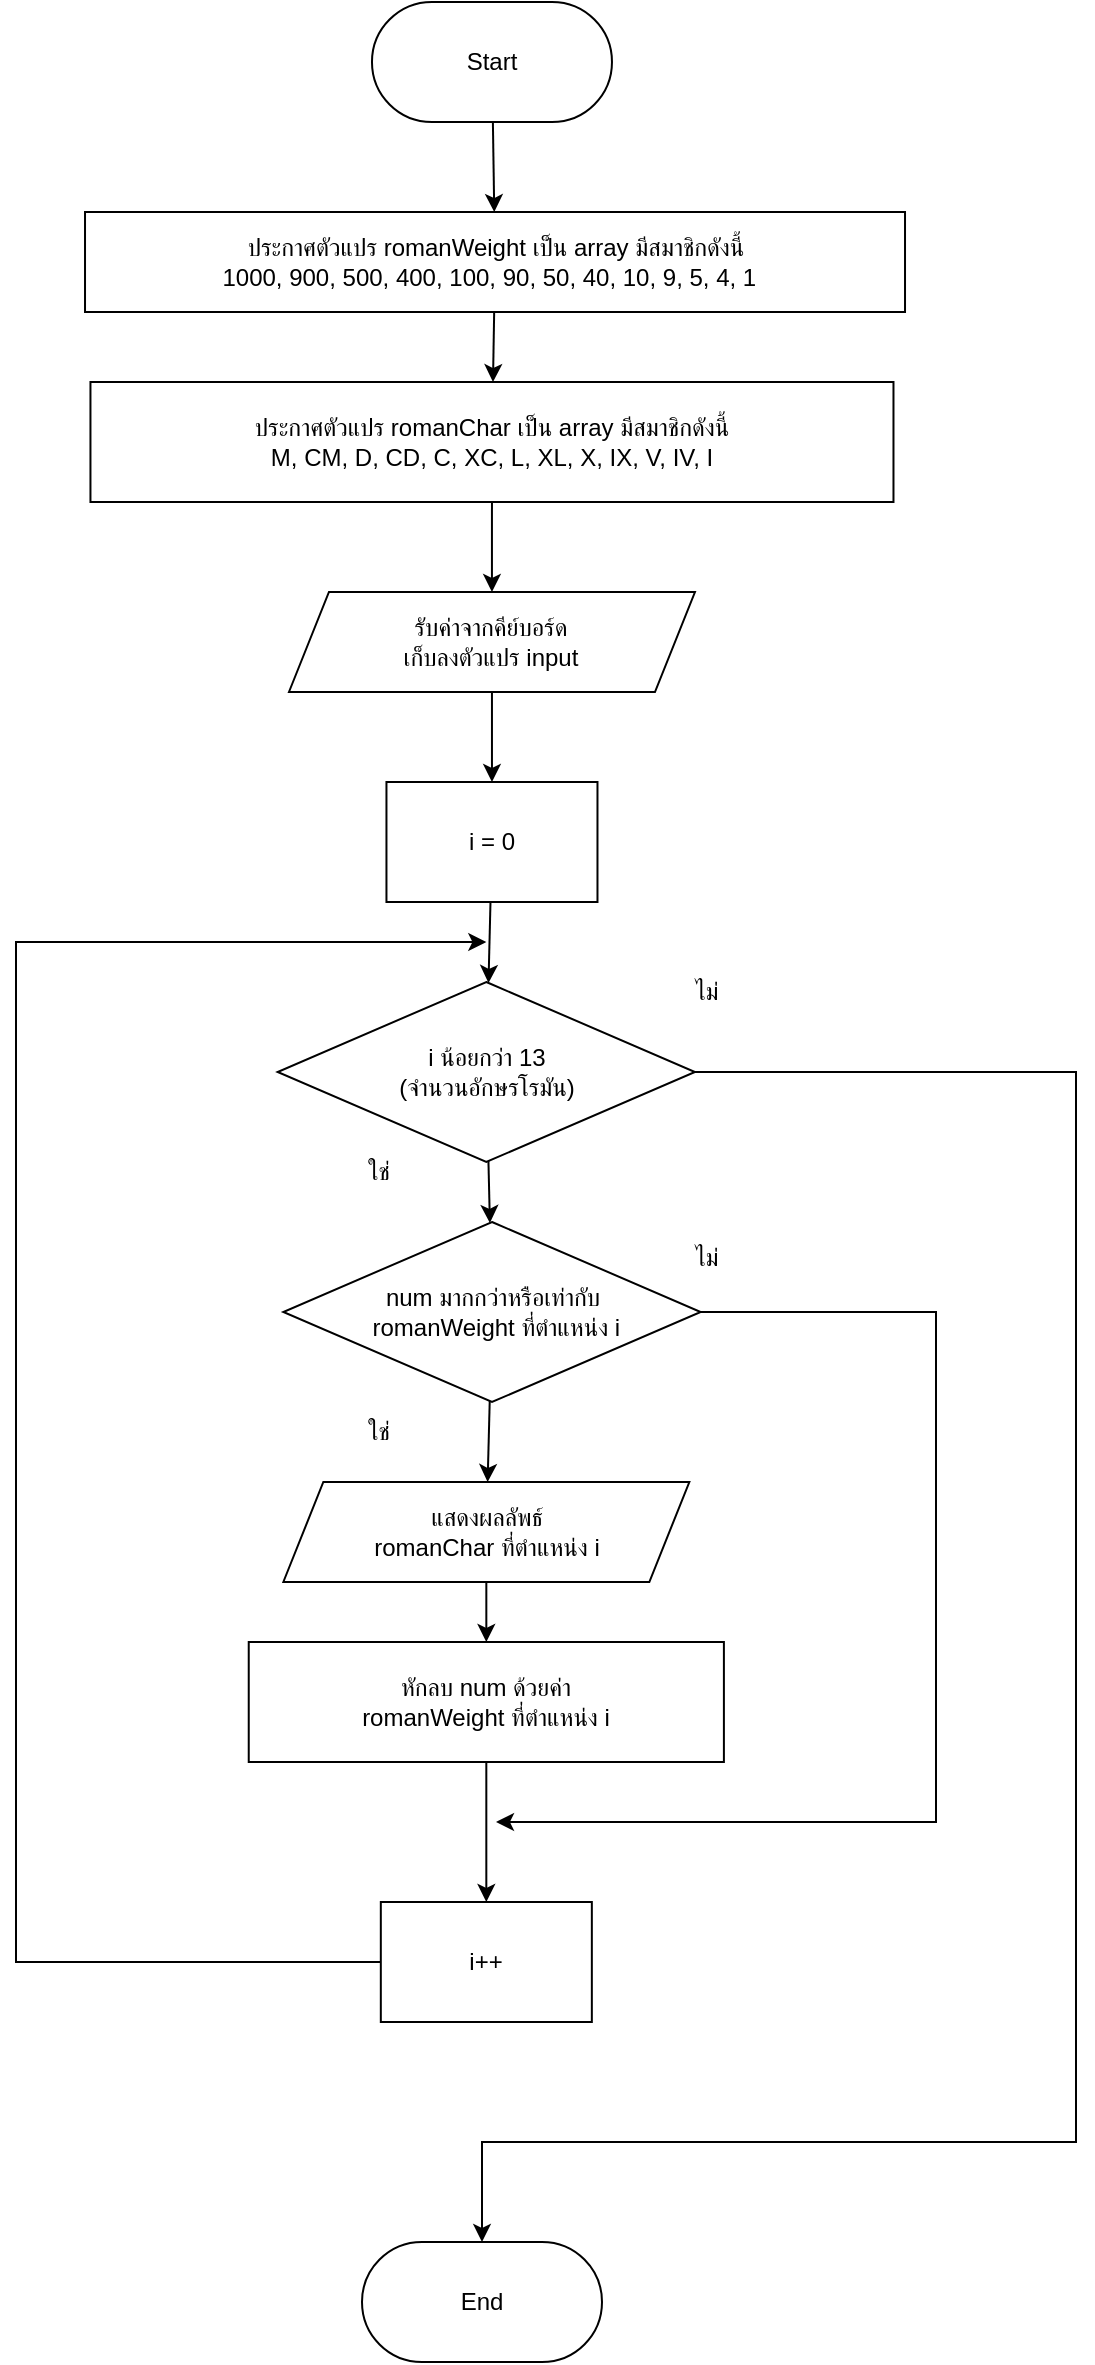 <mxfile>
    <diagram id="QdFHk8DLHvUmxxKGbVym" name="Page-1">
        <mxGraphModel dx="3352" dy="3258" grid="1" gridSize="10" guides="1" tooltips="1" connect="1" arrows="1" fold="1" page="1" pageScale="1" pageWidth="1100" pageHeight="850" math="0" shadow="0">
            <root>
                <mxCell id="0"/>
                <mxCell id="1" parent="0"/>
                <mxCell id="6" value="กรอกค่า input" style="shape=parallelogram;perimeter=parallelogramPerimeter;whiteSpace=wrap;html=1;fixedSize=1;" vertex="1" parent="1">
                    <mxGeometry x="-647.0" y="-1560" width="130" height="40" as="geometry"/>
                </mxCell>
                <mxCell id="35" value="" style="edgeStyle=none;html=1;" edge="1" parent="1" source="12" target="15">
                    <mxGeometry relative="1" as="geometry"/>
                </mxCell>
                <mxCell id="12" value="ประกาศตัวแปร&amp;nbsp;romanWeight เป็น array มีสมาชิกดังนี้&lt;div&gt;1000, 900, 500, 400, 100, 90, 50, 40, 10, 9, 5, 4, 1&amp;nbsp;&amp;nbsp;&lt;/div&gt;" style="rounded=0;whiteSpace=wrap;html=1;" vertex="1" parent="1">
                    <mxGeometry x="-785.49" y="-1565" width="410" height="50" as="geometry"/>
                </mxCell>
                <mxCell id="39" value="" style="edgeStyle=none;html=1;" edge="1" parent="1" source="15" target="17">
                    <mxGeometry relative="1" as="geometry"/>
                </mxCell>
                <mxCell id="15" value="&lt;div&gt;ประกาศตัวแปร&amp;nbsp;romanChar&amp;nbsp;เป็น array มีสมาชิกดังนี้&lt;br&gt;&lt;span style=&quot;background-color: initial;&quot;&gt;M, CM, D, CD, C, XC, L, XL, X, IX, V, IV, I&lt;/span&gt;&lt;/div&gt;" style="rounded=0;whiteSpace=wrap;html=1;" vertex="1" parent="1">
                    <mxGeometry x="-782.77" y="-1480" width="401.51" height="60" as="geometry"/>
                </mxCell>
                <mxCell id="47" value="" style="edgeStyle=none;html=1;" edge="1" parent="1" source="17" target="46">
                    <mxGeometry relative="1" as="geometry"/>
                </mxCell>
                <mxCell id="17" value="รับค่าจากคีย์บอร์ด&lt;br&gt;เก็บลงตัวแปร input" style="shape=parallelogram;perimeter=parallelogramPerimeter;whiteSpace=wrap;html=1;fixedSize=1;" vertex="1" parent="1">
                    <mxGeometry x="-683.52" y="-1375" width="203" height="50" as="geometry"/>
                </mxCell>
                <mxCell id="22" value="" style="edgeStyle=orthogonalEdgeStyle;rounded=0;orthogonalLoop=1;jettySize=auto;html=1;" edge="1" parent="1" source="23">
                    <mxGeometry relative="1" as="geometry">
                        <mxPoint x="-580" y="-760" as="targetPoint"/>
                        <Array as="points">
                            <mxPoint x="-360" y="-1015"/>
                            <mxPoint x="-360" y="-760"/>
                        </Array>
                    </mxGeometry>
                </mxCell>
                <mxCell id="51" value="" style="edgeStyle=none;html=1;" edge="1" parent="1" source="23" target="50">
                    <mxGeometry relative="1" as="geometry"/>
                </mxCell>
                <mxCell id="23" value="num มากกว่าหรือเท่ากับ&lt;br&gt;&amp;nbsp;romanWeight ที่ตำแหน่ง i" style="rhombus;whiteSpace=wrap;html=1;" vertex="1" parent="1">
                    <mxGeometry x="-686.33" y="-1060" width="208.67" height="90" as="geometry"/>
                </mxCell>
                <mxCell id="33" value="ไม่" style="text;html=1;align=center;verticalAlign=middle;resizable=0;points=[];autosize=1;strokeColor=none;fillColor=none;" vertex="1" parent="1">
                    <mxGeometry x="-495" y="-1057.5" width="40" height="30" as="geometry"/>
                </mxCell>
                <mxCell id="42" value="" style="edgeStyle=none;html=1;" edge="1" parent="1" source="41" target="12">
                    <mxGeometry relative="1" as="geometry"/>
                </mxCell>
                <mxCell id="41" value="Start" style="rounded=1;whiteSpace=wrap;html=1;arcSize=50;" vertex="1" parent="1">
                    <mxGeometry x="-642.01" y="-1670" width="120" height="60" as="geometry"/>
                </mxCell>
                <mxCell id="45" value="ใช่" style="text;html=1;align=center;verticalAlign=middle;resizable=0;points=[];autosize=1;strokeColor=none;fillColor=none;" vertex="1" parent="1">
                    <mxGeometry x="-658.66" y="-970" width="40" height="30" as="geometry"/>
                </mxCell>
                <mxCell id="63" value="" style="edgeStyle=none;rounded=0;html=1;" edge="1" parent="1" source="46" target="55">
                    <mxGeometry relative="1" as="geometry"/>
                </mxCell>
                <mxCell id="46" value="&lt;div&gt;i = 0&lt;/div&gt;" style="rounded=0;whiteSpace=wrap;html=1;" vertex="1" parent="1">
                    <mxGeometry x="-634.77" y="-1280" width="105.51" height="60" as="geometry"/>
                </mxCell>
                <mxCell id="64" style="edgeStyle=none;rounded=0;html=1;" edge="1" parent="1" source="49">
                    <mxGeometry relative="1" as="geometry">
                        <mxPoint x="-584.835" y="-1200" as="targetPoint"/>
                        <Array as="points">
                            <mxPoint x="-820" y="-690"/>
                            <mxPoint x="-820" y="-1200"/>
                        </Array>
                    </mxGeometry>
                </mxCell>
                <mxCell id="49" value="&lt;div&gt;i++&lt;/div&gt;" style="rounded=0;whiteSpace=wrap;html=1;" vertex="1" parent="1">
                    <mxGeometry x="-637.59" y="-720" width="105.51" height="60" as="geometry"/>
                </mxCell>
                <mxCell id="53" value="" style="edgeStyle=none;html=1;" edge="1" parent="1" source="50" target="52">
                    <mxGeometry relative="1" as="geometry"/>
                </mxCell>
                <mxCell id="50" value="แสดงผลลัพธ์&lt;br&gt;romanChar ที่ตำแหน่ง i" style="shape=parallelogram;perimeter=parallelogramPerimeter;whiteSpace=wrap;html=1;fixedSize=1;" vertex="1" parent="1">
                    <mxGeometry x="-686.33" y="-930" width="203" height="50" as="geometry"/>
                </mxCell>
                <mxCell id="54" value="" style="edgeStyle=none;html=1;" edge="1" parent="1" source="52" target="49">
                    <mxGeometry relative="1" as="geometry"/>
                </mxCell>
                <mxCell id="52" value="&lt;div&gt;หักลบ num ด้วยค่า&lt;br&gt;romanWeight ที่ตำแหน่ง i&lt;/div&gt;" style="rounded=0;whiteSpace=wrap;html=1;" vertex="1" parent="1">
                    <mxGeometry x="-703.63" y="-850" width="237.58" height="60" as="geometry"/>
                </mxCell>
                <mxCell id="56" value="" style="edgeStyle=none;html=1;" edge="1" parent="1" source="55" target="23">
                    <mxGeometry relative="1" as="geometry"/>
                </mxCell>
                <mxCell id="61" style="edgeStyle=none;rounded=0;html=1;entryX=0.5;entryY=0;entryDx=0;entryDy=0;" edge="1" parent="1" source="55" target="60">
                    <mxGeometry relative="1" as="geometry">
                        <Array as="points">
                            <mxPoint x="-290" y="-1135"/>
                            <mxPoint x="-290" y="-850"/>
                            <mxPoint x="-290" y="-600"/>
                            <mxPoint x="-587" y="-600"/>
                        </Array>
                    </mxGeometry>
                </mxCell>
                <mxCell id="55" value="i น้อยกว่า 13&lt;br&gt;(จำนวนอักษรโรมัน)" style="rhombus;whiteSpace=wrap;html=1;" vertex="1" parent="1">
                    <mxGeometry x="-689.18" y="-1180" width="208.67" height="90" as="geometry"/>
                </mxCell>
                <mxCell id="57" value="ใช่" style="text;html=1;align=center;verticalAlign=middle;resizable=0;points=[];autosize=1;strokeColor=none;fillColor=none;" vertex="1" parent="1">
                    <mxGeometry x="-658.66" y="-1100" width="40" height="30" as="geometry"/>
                </mxCell>
                <mxCell id="58" value="ไม่" style="text;html=1;align=center;verticalAlign=middle;resizable=0;points=[];autosize=1;strokeColor=none;fillColor=none;" vertex="1" parent="1">
                    <mxGeometry x="-495" y="-1190" width="40" height="30" as="geometry"/>
                </mxCell>
                <mxCell id="60" value="End" style="rounded=1;whiteSpace=wrap;html=1;arcSize=50;" vertex="1" parent="1">
                    <mxGeometry x="-647" y="-550" width="120" height="60" as="geometry"/>
                </mxCell>
            </root>
        </mxGraphModel>
    </diagram>
</mxfile>